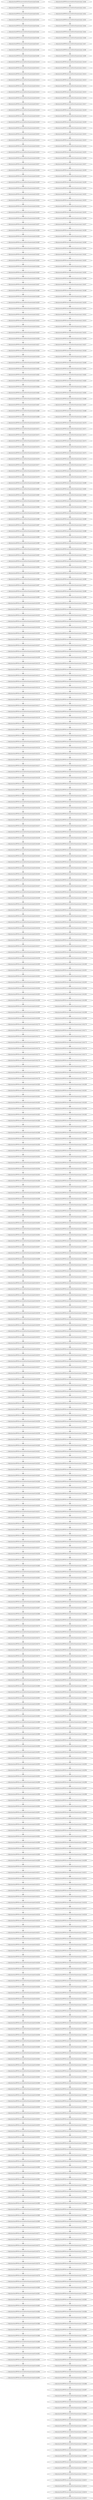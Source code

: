 digraph G {
0[label="../../data/motion/BVH/converted/testQuaternion0.bvh0"];
1[label="../../data/motion/BVH/converted/testQuaternion0.bvh1"];
2[label="../../data/motion/BVH/converted/testQuaternion0.bvh2"];
3[label="../../data/motion/BVH/converted/testQuaternion0.bvh3"];
4[label="../../data/motion/BVH/converted/testQuaternion0.bvh4"];
5[label="../../data/motion/BVH/converted/testQuaternion0.bvh5"];
6[label="../../data/motion/BVH/converted/testQuaternion0.bvh6"];
7[label="../../data/motion/BVH/converted/testQuaternion0.bvh7"];
8[label="../../data/motion/BVH/converted/testQuaternion0.bvh8"];
9[label="../../data/motion/BVH/converted/testQuaternion0.bvh9"];
10[label="../../data/motion/BVH/converted/testQuaternion0.bvh10"];
11[label="../../data/motion/BVH/converted/testQuaternion0.bvh11"];
12[label="../../data/motion/BVH/converted/testQuaternion0.bvh12"];
13[label="../../data/motion/BVH/converted/testQuaternion0.bvh13"];
14[label="../../data/motion/BVH/converted/testQuaternion0.bvh14"];
15[label="../../data/motion/BVH/converted/testQuaternion0.bvh15"];
16[label="../../data/motion/BVH/converted/testQuaternion0.bvh16"];
17[label="../../data/motion/BVH/converted/testQuaternion0.bvh17"];
18[label="../../data/motion/BVH/converted/testQuaternion0.bvh18"];
19[label="../../data/motion/BVH/converted/testQuaternion0.bvh19"];
20[label="../../data/motion/BVH/converted/testQuaternion0.bvh20"];
21[label="../../data/motion/BVH/converted/testQuaternion0.bvh21"];
22[label="../../data/motion/BVH/converted/testQuaternion0.bvh22"];
23[label="../../data/motion/BVH/converted/testQuaternion0.bvh23"];
24[label="../../data/motion/BVH/converted/testQuaternion0.bvh24"];
25[label="../../data/motion/BVH/converted/testQuaternion0.bvh25"];
26[label="../../data/motion/BVH/converted/testQuaternion0.bvh26"];
27[label="../../data/motion/BVH/converted/testQuaternion0.bvh27"];
28[label="../../data/motion/BVH/converted/testQuaternion0.bvh28"];
29[label="../../data/motion/BVH/converted/testQuaternion0.bvh29"];
30[label="../../data/motion/BVH/converted/testQuaternion0.bvh30"];
31[label="../../data/motion/BVH/converted/testQuaternion0.bvh31"];
32[label="../../data/motion/BVH/converted/testQuaternion0.bvh32"];
33[label="../../data/motion/BVH/converted/testQuaternion0.bvh33"];
34[label="../../data/motion/BVH/converted/testQuaternion0.bvh34"];
35[label="../../data/motion/BVH/converted/testQuaternion0.bvh35"];
36[label="../../data/motion/BVH/converted/testQuaternion0.bvh36"];
37[label="../../data/motion/BVH/converted/testQuaternion0.bvh37"];
38[label="../../data/motion/BVH/converted/testQuaternion0.bvh38"];
39[label="../../data/motion/BVH/converted/testQuaternion0.bvh39"];
40[label="../../data/motion/BVH/converted/testQuaternion0.bvh40"];
41[label="../../data/motion/BVH/converted/testQuaternion0.bvh41"];
42[label="../../data/motion/BVH/converted/testQuaternion0.bvh42"];
43[label="../../data/motion/BVH/converted/testQuaternion0.bvh43"];
44[label="../../data/motion/BVH/converted/testQuaternion0.bvh44"];
45[label="../../data/motion/BVH/converted/testQuaternion0.bvh45"];
46[label="../../data/motion/BVH/converted/testQuaternion0.bvh46"];
47[label="../../data/motion/BVH/converted/testQuaternion0.bvh47"];
48[label="../../data/motion/BVH/converted/testQuaternion0.bvh48"];
49[label="../../data/motion/BVH/converted/testQuaternion0.bvh49"];
50[label="../../data/motion/BVH/converted/testQuaternion0.bvh50"];
51[label="../../data/motion/BVH/converted/testQuaternion0.bvh51"];
52[label="../../data/motion/BVH/converted/testQuaternion0.bvh52"];
53[label="../../data/motion/BVH/converted/testQuaternion0.bvh53"];
54[label="../../data/motion/BVH/converted/testQuaternion0.bvh54"];
55[label="../../data/motion/BVH/converted/testQuaternion0.bvh55"];
56[label="../../data/motion/BVH/converted/testQuaternion0.bvh56"];
57[label="../../data/motion/BVH/converted/testQuaternion0.bvh57"];
58[label="../../data/motion/BVH/converted/testQuaternion0.bvh58"];
59[label="../../data/motion/BVH/converted/testQuaternion0.bvh59"];
60[label="../../data/motion/BVH/converted/testQuaternion0.bvh60"];
61[label="../../data/motion/BVH/converted/testQuaternion0.bvh61"];
62[label="../../data/motion/BVH/converted/testQuaternion0.bvh62"];
63[label="../../data/motion/BVH/converted/testQuaternion0.bvh63"];
64[label="../../data/motion/BVH/converted/testQuaternion0.bvh64"];
65[label="../../data/motion/BVH/converted/testQuaternion0.bvh65"];
66[label="../../data/motion/BVH/converted/testQuaternion0.bvh66"];
67[label="../../data/motion/BVH/converted/testQuaternion0.bvh67"];
68[label="../../data/motion/BVH/converted/testQuaternion0.bvh68"];
69[label="../../data/motion/BVH/converted/testQuaternion0.bvh69"];
70[label="../../data/motion/BVH/converted/testQuaternion0.bvh70"];
71[label="../../data/motion/BVH/converted/testQuaternion0.bvh71"];
72[label="../../data/motion/BVH/converted/testQuaternion0.bvh72"];
73[label="../../data/motion/BVH/converted/testQuaternion0.bvh73"];
74[label="../../data/motion/BVH/converted/testQuaternion0.bvh74"];
75[label="../../data/motion/BVH/converted/testQuaternion0.bvh75"];
76[label="../../data/motion/BVH/converted/testQuaternion0.bvh76"];
77[label="../../data/motion/BVH/converted/testQuaternion0.bvh77"];
78[label="../../data/motion/BVH/converted/testQuaternion0.bvh78"];
79[label="../../data/motion/BVH/converted/testQuaternion0.bvh79"];
80[label="../../data/motion/BVH/converted/testQuaternion0.bvh80"];
81[label="../../data/motion/BVH/converted/testQuaternion0.bvh81"];
82[label="../../data/motion/BVH/converted/testQuaternion0.bvh82"];
83[label="../../data/motion/BVH/converted/testQuaternion0.bvh83"];
84[label="../../data/motion/BVH/converted/testQuaternion0.bvh84"];
85[label="../../data/motion/BVH/converted/testQuaternion0.bvh85"];
86[label="../../data/motion/BVH/converted/testQuaternion0.bvh86"];
87[label="../../data/motion/BVH/converted/testQuaternion0.bvh87"];
88[label="../../data/motion/BVH/converted/testQuaternion0.bvh88"];
89[label="../../data/motion/BVH/converted/testQuaternion0.bvh89"];
90[label="../../data/motion/BVH/converted/testQuaternion0.bvh90"];
91[label="../../data/motion/BVH/converted/testQuaternion0.bvh91"];
92[label="../../data/motion/BVH/converted/testQuaternion0.bvh92"];
93[label="../../data/motion/BVH/converted/testQuaternion0.bvh93"];
94[label="../../data/motion/BVH/converted/testQuaternion0.bvh94"];
95[label="../../data/motion/BVH/converted/testQuaternion0.bvh95"];
96[label="../../data/motion/BVH/converted/testQuaternion0.bvh96"];
97[label="../../data/motion/BVH/converted/testQuaternion0.bvh97"];
98[label="../../data/motion/BVH/converted/testQuaternion0.bvh98"];
99[label="../../data/motion/BVH/converted/testQuaternion0.bvh99"];
100[label="../../data/motion/BVH/converted/testQuaternion0.bvh100"];
101[label="../../data/motion/BVH/converted/testQuaternion0.bvh101"];
102[label="../../data/motion/BVH/converted/testQuaternion0.bvh102"];
103[label="../../data/motion/BVH/converted/testQuaternion0.bvh103"];
104[label="../../data/motion/BVH/converted/testQuaternion0.bvh104"];
105[label="../../data/motion/BVH/converted/testQuaternion0.bvh105"];
106[label="../../data/motion/BVH/converted/testQuaternion0.bvh106"];
107[label="../../data/motion/BVH/converted/testQuaternion0.bvh107"];
108[label="../../data/motion/BVH/converted/testQuaternion0.bvh108"];
109[label="../../data/motion/BVH/converted/testQuaternion0.bvh109"];
110[label="../../data/motion/BVH/converted/testQuaternion0.bvh110"];
111[label="../../data/motion/BVH/converted/testQuaternion0.bvh111"];
112[label="../../data/motion/BVH/converted/testQuaternion0.bvh112"];
113[label="../../data/motion/BVH/converted/testQuaternion0.bvh113"];
114[label="../../data/motion/BVH/converted/testQuaternion0.bvh114"];
115[label="../../data/motion/BVH/converted/testQuaternion0.bvh115"];
116[label="../../data/motion/BVH/converted/testQuaternion0.bvh116"];
117[label="../../data/motion/BVH/converted/testQuaternion0.bvh117"];
118[label="../../data/motion/BVH/converted/testQuaternion0.bvh118"];
119[label="../../data/motion/BVH/converted/testQuaternion0.bvh119"];
120[label="../../data/motion/BVH/converted/testQuaternion0.bvh120"];
121[label="../../data/motion/BVH/converted/testQuaternion0.bvh121"];
122[label="../../data/motion/BVH/converted/testQuaternion0.bvh122"];
123[label="../../data/motion/BVH/converted/testQuaternion0.bvh123"];
124[label="../../data/motion/BVH/converted/testQuaternion0.bvh124"];
125[label="../../data/motion/BVH/converted/testQuaternion0.bvh125"];
126[label="../../data/motion/BVH/converted/testQuaternion0.bvh126"];
127[label="../../data/motion/BVH/converted/testQuaternion0.bvh127"];
128[label="../../data/motion/BVH/converted/testQuaternion0.bvh128"];
129[label="../../data/motion/BVH/converted/testQuaternion0.bvh129"];
130[label="../../data/motion/BVH/converted/testQuaternion0.bvh130"];
131[label="../../data/motion/BVH/converted/testQuaternion0.bvh131"];
132[label="../../data/motion/BVH/converted/testQuaternion0.bvh132"];
133[label="../../data/motion/BVH/converted/testQuaternion0.bvh133"];
134[label="../../data/motion/BVH/converted/testQuaternion0.bvh134"];
135[label="../../data/motion/BVH/converted/testQuaternion0.bvh135"];
136[label="../../data/motion/BVH/converted/testQuaternion0.bvh136"];
137[label="../../data/motion/BVH/converted/testQuaternion0.bvh137"];
138[label="../../data/motion/BVH/converted/testQuaternion0.bvh138"];
139[label="../../data/motion/BVH/converted/testQuaternion0.bvh139"];
140[label="../../data/motion/BVH/converted/testQuaternion0.bvh140"];
141[label="../../data/motion/BVH/converted/testQuaternion0.bvh141"];
142[label="../../data/motion/BVH/converted/testQuaternion0.bvh142"];
143[label="../../data/motion/BVH/converted/testQuaternion0.bvh143"];
144[label="../../data/motion/BVH/converted/testQuaternion0.bvh144"];
145[label="../../data/motion/BVH/converted/testQuaternion0.bvh145"];
146[label="../../data/motion/BVH/converted/testQuaternion0.bvh146"];
147[label="../../data/motion/BVH/converted/testQuaternion0.bvh147"];
148[label="../../data/motion/BVH/converted/testQuaternion0.bvh148"];
149[label="../../data/motion/BVH/converted/testQuaternion0.bvh149"];
150[label="../../data/motion/BVH/converted/testQuaternion0.bvh150"];
151[label="../../data/motion/BVH/converted/testQuaternion0.bvh151"];
152[label="../../data/motion/BVH/converted/testQuaternion0.bvh152"];
153[label="../../data/motion/BVH/converted/testQuaternion0.bvh153"];
154[label="../../data/motion/BVH/converted/testQuaternion0.bvh154"];
155[label="../../data/motion/BVH/converted/testQuaternion0.bvh155"];
156[label="../../data/motion/BVH/converted/testQuaternion0.bvh156"];
157[label="../../data/motion/BVH/converted/testQuaternion0.bvh157"];
158[label="../../data/motion/BVH/converted/testQuaternion0.bvh158"];
159[label="../../data/motion/BVH/converted/testQuaternion0.bvh159"];
160[label="../../data/motion/BVH/converted/testQuaternion0.bvh160"];
161[label="../../data/motion/BVH/converted/testQuaternion0.bvh161"];
162[label="../../data/motion/BVH/converted/testQuaternion0.bvh162"];
163[label="../../data/motion/BVH/converted/testQuaternion0.bvh163"];
164[label="../../data/motion/BVH/converted/testQuaternion0.bvh164"];
165[label="../../data/motion/BVH/converted/testQuaternion0.bvh165"];
166[label="../../data/motion/BVH/converted/testQuaternion0.bvh166"];
167[label="../../data/motion/BVH/converted/testQuaternion0.bvh167"];
168[label="../../data/motion/BVH/converted/testQuaternion0.bvh168"];
169[label="../../data/motion/BVH/converted/testQuaternion0.bvh169"];
170[label="../../data/motion/BVH/converted/testQuaternion0.bvh170"];
171[label="../../data/motion/BVH/converted/testQuaternion0.bvh171"];
172[label="../../data/motion/BVH/converted/testQuaternion0.bvh172"];
173[label="../../data/motion/BVH/converted/testQuaternion0.bvh173"];
174[label="../../data/motion/BVH/converted/testQuaternion0.bvh174"];
175[label="../../data/motion/BVH/converted/testQuaternion0.bvh175"];
176[label="../../data/motion/BVH/converted/testQuaternion0.bvh176"];
177[label="../../data/motion/BVH/converted/testQuaternion0.bvh177"];
178[label="../../data/motion/BVH/converted/testQuaternion0.bvh178"];
179[label="../../data/motion/BVH/converted/testQuaternion0.bvh179"];
180[label="../../data/motion/BVH/converted/testQuaternion0.bvh180"];
181[label="../../data/motion/BVH/converted/testQuaternion0.bvh181"];
182[label="../../data/motion/BVH/converted/testQuaternion0.bvh182"];
183[label="../../data/motion/BVH/converted/testQuaternion0.bvh183"];
184[label="../../data/motion/BVH/converted/testQuaternion0.bvh184"];
185[label="../../data/motion/BVH/converted/testQuaternion0.bvh185"];
186[label="../../data/motion/BVH/converted/testQuaternion0.bvh186"];
187[label="../../data/motion/BVH/converted/testQuaternion0.bvh187"];
188[label="../../data/motion/BVH/converted/testQuaternion0.bvh188"];
189[label="../../data/motion/BVH/converted/testQuaternion0.bvh189"];
190[label="../../data/motion/BVH/converted/testQuaternion0.bvh190"];
191[label="../../data/motion/BVH/converted/testQuaternion0.bvh191"];
192[label="../../data/motion/BVH/converted/testQuaternion0.bvh192"];
193[label="../../data/motion/BVH/converted/testQuaternion0.bvh193"];
194[label="../../data/motion/BVH/converted/testQuaternion0.bvh194"];
195[label="../../data/motion/BVH/converted/testQuaternion0.bvh195"];
196[label="../../data/motion/BVH/converted/testQuaternion0.bvh196"];
197[label="../../data/motion/BVH/converted/testQuaternion0.bvh197"];
198[label="../../data/motion/BVH/converted/testQuaternion0.bvh198"];
199[label="../../data/motion/BVH/converted/testQuaternion0.bvh199"];
200[label="../../data/motion/BVH/converted/testQuaternion0.bvh200"];
201[label="../../data/motion/BVH/converted/testQuaternion0.bvh201"];
202[label="../../data/motion/BVH/converted/testQuaternion0.bvh202"];
203[label="../../data/motion/BVH/converted/testQuaternion0.bvh203"];
204[label="../../data/motion/BVH/converted/testQuaternion0.bvh204"];
205[label="../../data/motion/BVH/converted/testQuaternion0.bvh205"];
206[label="../../data/motion/BVH/converted/testQuaternion0.bvh206"];
207[label="../../data/motion/BVH/converted/testQuaternion0.bvh207"];
208[label="../../data/motion/BVH/converted/testQuaternion0.bvh208"];
209[label="../../data/motion/BVH/converted/testQuaternion0.bvh209"];
210[label="../../data/motion/BVH/converted/testQuaternion0.bvh210"];
211[label="../../data/motion/BVH/converted/testQuaternion0.bvh211"];
212[label="../../data/motion/BVH/converted/testQuaternion0.bvh212"];
213[label="../../data/motion/BVH/converted/testQuaternion0.bvh213"];
214[label="../../data/motion/BVH/converted/testQuaternion0.bvh214"];
215[label="../../data/motion/BVH/converted/testQuaternion0.bvh215"];
216[label="../../data/motion/BVH/converted/testQuaternion0.bvh216"];
217[label="../../data/motion/BVH/converted/testQuaternion0.bvh217"];
218[label="../../data/motion/BVH/converted/testQuaternion0.bvh218"];
219[label="../../data/motion/BVH/converted/testQuaternion0.bvh219"];
220[label="../../data/motion/BVH/converted/testQuaternion0.bvh220"];
221[label="../../data/motion/BVH/converted/testQuaternion0.bvh221"];
222[label="../../data/motion/BVH/converted/testQuaternion0.bvh222"];
223[label="../../data/motion/BVH/converted/testQuaternion0.bvh223"];
224[label="../../data/motion/BVH/converted/testQuaternion0.bvh224"];
225[label="../../data/motion/BVH/converted/testQuaternion0.bvh225"];
226[label="../../data/motion/BVH/converted/testQuaternion0.bvh226"];
227[label="../../data/motion/BVH/converted/testQuaternion0.bvh227"];
228[label="../../data/motion/BVH/converted/testQuaternion0.bvh228"];
229[label="../../data/motion/BVH/converted/testQuaternion0.bvh229"];
230[label="../../data/motion/BVH/converted/testQuaternion0.bvh230"];
231[label="../../data/motion/BVH/converted/testQuaternion0.bvh231"];
232[label="../../data/motion/BVH/converted/testQuaternion0.bvh232"];
233[label="../../data/motion/BVH/converted/testQuaternion0.bvh233"];
234[label="../../data/motion/BVH/converted/testQuaternion0.bvh234"];
235[label="../../data/motion/BVH/converted/testQuaternion0.bvh235"];
236[label="../../data/motion/BVH/converted/testQuaternion0.bvh236"];
237[label="../../data/motion/BVH/converted/testQuaternion0.bvh237"];
238[label="../../data/motion/BVH/converted/testQuaternion0.bvh238"];
239[label="../../data/motion/BVH/converted/testQuaternion0.bvh239"];
240[label="../../data/motion/BVH/converted/testQuaternion0.bvh240"];
241[label="../../data/motion/BVH/converted/testQuaternion0.bvh241"];
242[label="../../data/motion/BVH/converted/testQuaternion0.bvh242"];
243[label="../../data/motion/BVH/converted/testQuaternion0.bvh243"];
244[label="../../data/motion/BVH/converted/testQuaternion0.bvh244"];
245[label="../../data/motion/BVH/converted/testQuaternion0.bvh245"];
246[label="../../data/motion/BVH/converted/testQuaternion0.bvh246"];
247[label="../../data/motion/BVH/converted/testQuaternion0.bvh247"];
248[label="../../data/motion/BVH/converted/testQuaternion0.bvh248"];
249[label="../../data/motion/BVH/converted/testQuaternion0.bvh249"];
250[label="../../data/motion/BVH/converted/testQuaternion0.bvh250"];
251[label="../../data/motion/BVH/converted/testQuaternion0.bvh251"];
252[label="../../data/motion/BVH/converted/testQuaternion0.bvh252"];
253[label="../../data/motion/BVH/converted/testQuaternion0.bvh253"];
254[label="../../data/motion/BVH/converted/testQuaternion0.bvh254"];
255[label="../../data/motion/BVH/converted/testQuaternion0.bvh255"];
256[label="../../data/motion/BVH/converted/testQuaternion0.bvh256"];
257[label="../../data/motion/BVH/converted/testQuaternion0.bvh257"];
258[label="../../data/motion/BVH/converted/testQuaternion0.bvh258"];
259[label="../../data/motion/BVH/converted/testQuaternion0.bvh259"];
260[label="../../data/motion/BVH/converted/testQuaternion0.bvh260"];
261[label="../../data/motion/BVH/converted/testQuaternion0.bvh261"];
262[label="../../data/motion/BVH/converted/testQuaternion0.bvh262"];
263[label="../../data/motion/BVH/converted/testQuaternion0.bvh263"];
264[label="../../data/motion/BVH/converted/testQuaternion0.bvh264"];
265[label="../../data/motion/BVH/converted/testQuaternion0.bvh265"];
266[label="../../data/motion/BVH/converted/testQuaternion0.bvh266"];
267[label="../../data/motion/BVH/converted/testQuaternion0.bvh267"];
268[label="../../data/motion/BVH/converted/testQuaternion0.bvh268"];
269[label="../../data/motion/BVH/converted/testQuaternion0.bvh269"];
270[label="../../data/motion/BVH/converted/testQuaternion0.bvh270"];
271[label="../../data/motion/BVH/converted/testQuaternion0.bvh271"];
272[label="../../data/motion/BVH/converted/testQuaternion0.bvh272"];
273[label="../../data/motion/BVH/converted/testQuaternion0.bvh273"];
274[label="../../data/motion/BVH/converted/testQuaternion0.bvh274"];
275[label="../../data/motion/BVH/converted/testQuaternion0.bvh275"];
276[label="../../data/motion/BVH/converted/testQuaternion0.bvh276"];
277[label="../../data/motion/BVH/converted/testQuaternion0.bvh277"];
278[label="../../data/motion/BVH/converted/testQuaternion0.bvh278"];
279[label="../../data/motion/BVH/converted/testQuaternion0.bvh279"];
280[label="../../data/motion/BVH/converted/testQuaternion0.bvh280"];
281[label="../../data/motion/BVH/converted/testQuaternion0.bvh281"];
282[label="../../data/motion/BVH/converted/testQuaternion0.bvh282"];
283[label="../../data/motion/BVH/converted/testQuaternion0.bvh283"];
284[label="../../data/motion/BVH/converted/testQuaternion0.bvh284"];
285[label="../../data/motion/BVH/converted/testQuaternion0.bvh285"];
286[label="../../data/motion/BVH/converted/testQuaternion0.bvh286"];
287[label="../../data/motion/BVH/converted/testQuaternion0.bvh287"];
288[label="../../data/motion/BVH/converted/testQuaternion0.bvh288"];
289[label="../../data/motion/BVH/converted/testQuaternion0.bvh289"];
290[label="../../data/motion/BVH/converted/testQuaternion0.bvh290"];
291[label="../../data/motion/BVH/converted/testQuaternion0.bvh291"];
292[label="../../data/motion/BVH/converted/testQuaternion0.bvh292"];
293[label="../../data/motion/BVH/converted/testQuaternion0.bvh293"];
294[label="../../data/motion/BVH/converted/testQuaternion0.bvh294"];
295[label="../../data/motion/BVH/converted/testQuaternion0.bvh295"];
296[label="../../data/motion/BVH/converted/testQuaternion0.bvh296"];
297[label="../../data/motion/BVH/converted/testQuaternion0.bvh297"];
298[label="../../data/motion/BVH/converted/testQuaternion0.bvh298"];
299[label="../../data/motion/BVH/converted/testQuaternion0.bvh299"];
300[label="../../data/motion/BVH/converted/testQuaternion0.bvh300"];
301[label="../../data/motion/BVH/converted/testQuaternion0.bvh301"];
302[label="../../data/motion/BVH/converted/testQuaternion0.bvh302"];
303[label="../../data/motion/BVH/converted/testQuaternion0.bvh303"];
304[label="../../data/motion/BVH/converted/testQuaternion0.bvh304"];
305[label="../../data/motion/BVH/converted/testQuaternion0.bvh305"];
306[label="../../data/motion/BVH/converted/testQuaternion0.bvh306"];
307[label="../../data/motion/BVH/converted/testQuaternion0.bvh307"];
308[label="../../data/motion/BVH/converted/testQuaternion0.bvh308"];
309[label="../../data/motion/BVH/converted/testQuaternion0.bvh309"];
310[label="../../data/motion/BVH/converted/testQuaternion0.bvh310"];
311[label="../../data/motion/BVH/converted/testQuaternion0.bvh311"];
312[label="../../data/motion/BVH/converted/testQuaternion0.bvh312"];
313[label="../../data/motion/BVH/converted/testQuaternion0.bvh313"];
314[label="../../data/motion/BVH/converted/testQuaternion0.bvh314"];
315[label="../../data/motion/BVH/converted/testQuaternion0.bvh315"];
316[label="../../data/motion/BVH/converted/testQuaternion0.bvh316"];
317[label="../../data/motion/BVH/converted/testQuaternion0.bvh317"];
318[label="../../data/motion/BVH/converted/testQuaternion0.bvh318"];
319[label="../../data/motion/BVH/converted/testQuaternion0.bvh319"];
320[label="../../data/motion/BVH/converted/testQuaternion0.bvh320"];
321[label="../../data/motion/BVH/converted/testQuaternion0.bvh321"];
322[label="../../data/motion/BVH/converted/testQuaternion0.bvh322"];
323[label="../../data/motion/BVH/converted/testQuaternion0.bvh323"];
324[label="../../data/motion/BVH/converted/testQuaternion0.bvh324"];
325[label="../../data/motion/BVH/converted/testQuaternion0.bvh325"];
326[label="../../data/motion/BVH/converted/testQuaternion0.bvh326"];
327[label="../../data/motion/BVH/converted/testQuaternion0.bvh327"];
328[label="../../data/motion/BVH/converted/testQuaternion0.bvh328"];
329[label="../../data/motion/BVH/converted/testQuaternion0.bvh329"];
330[label="../../data/motion/BVH/converted/testQuaternion0.bvh330"];
331[label="../../data/motion/BVH/converted/testQuaternion0.bvh331"];
332[label="../../data/motion/BVH/converted/testQuaternion0.bvh332"];
333[label="../../data/motion/BVH/converted/testQuaternion0.bvh333"];
334[label="../../data/motion/BVH/converted/testQuaternion0.bvh334"];
335[label="../../data/motion/BVH/converted/testQuaternion0.bvh335"];
336[label="../../data/motion/BVH/converted/testQuaternion0.bvh336"];
337[label="../../data/motion/BVH/converted/testQuaternion0.bvh337"];
338[label="../../data/motion/BVH/converted/testQuaternion0.bvh338"];
339[label="../../data/motion/BVH/converted/testQuaternion0.bvh339"];
340[label="../../data/motion/BVH/converted/testQuaternion0.bvh340"];
341[label="../../data/motion/BVH/converted/testQuaternion0.bvh341"];
342[label="../../data/motion/BVH/converted/testQuaternion0.bvh342"];
343[label="../../data/motion/BVH/converted/testQuaternion0.bvh343"];
344[label="../../data/motion/BVH/converted/testQuaternion0.bvh344"];
345[label="../../data/motion/BVH/converted/testQuaternion0.bvh345"];
346[label="../../data/motion/BVH/converted/testQuaternion0.bvh346"];
347[label="../../data/motion/BVH/converted/testQuaternion0.bvh347"];
348[label="../../data/motion/BVH/converted/testQuaternion0.bvh348"];
349[label="../../data/motion/BVH/converted/testQuaternion0.bvh349"];
350[label="../../data/motion/BVH/converted/testQuaternion0.bvh350"];
351[label="../../data/motion/BVH/converted/testQuaternion0.bvh351"];
352[label="../../data/motion/BVH/converted/testQuaternion0.bvh352"];
353[label="../../data/motion/BVH/converted/testQuaternion0.bvh353"];
354[label="../../data/motion/BVH/converted/testQuaternion0.bvh354"];
355[label="../../data/motion/BVH/converted/testQuaternion0.bvh355"];
356[label="../../data/motion/BVH/converted/testQuaternion0.bvh356"];
357[label="../../data/motion/BVH/converted/testQuaternion0.bvh357"];
358[label="../../data/motion/BVH/converted/testQuaternion0.bvh358"];
359[label="../../data/motion/BVH/converted/testQuaternion0.bvh359"];
360[label="../../data/motion/BVH/converted/testQuaternion0.bvh360"];
361[label="../../data/motion/BVH/converted/testQuaternion0.bvh361"];
362[label="../../data/motion/BVH/converted/testQuaternion0.bvh362"];
363[label="../../data/motion/BVH/converted/testQuaternion0.bvh363"];
364[label="../../data/motion/BVH/converted/testQuaternion0.bvh364"];
365[label="../../data/motion/BVH/converted/testQuaternion0.bvh365"];
366[label="../../data/motion/BVH/converted/testQuaternion0.bvh366"];
367[label="../../data/motion/BVH/converted/testQuaternion0.bvh367"];
368[label="../../data/motion/BVH/converted/testQuaternion0.bvh368"];
369[label="../../data/motion/BVH/converted/testQuaternion0.bvh369"];
370[label="../../data/motion/BVH/converted/testQuaternion0.bvh370"];
371[label="../../data/motion/BVH/converted/testQuaternion0.bvh371"];
372[label="../../data/motion/BVH/converted/testQuaternion0.bvh372"];
373[label="../../data/motion/BVH/converted/testQuaternion0.bvh373"];
374[label="../../data/motion/BVH/converted/testQuaternion0.bvh374"];
375[label="../../data/motion/BVH/converted/testQuaternion0.bvh375"];
376[label="../../data/motion/BVH/converted/testQuaternion0.bvh376"];
377[label="../../data/motion/BVH/converted/testQuaternion0.bvh377"];
378[label="../../data/motion/BVH/converted/testQuaternion0.bvh378"];
379[label="../../data/motion/BVH/converted/testQuaternion0.bvh379"];
380[label="../../data/motion/BVH/converted/testQuaternion0.bvh380"];
381[label="../../data/motion/BVH/converted/testQuaternion0.bvh381"];
382[label="../../data/motion/BVH/converted/testQuaternion0.bvh382"];
383[label="../../data/motion/BVH/converted/testQuaternion0.bvh383"];
384[label="../../data/motion/BVH/converted/testQuaternion0.bvh384"];
385[label="../../data/motion/BVH/converted/testQuaternion0.bvh385"];
386[label="../../data/motion/BVH/converted/testQuaternion0.bvh386"];
387[label="../../data/motion/BVH/converted/testQuaternion0.bvh387"];
388[label="../../data/motion/BVH/converted/testQuaternion0.bvh388"];
389[label="../../data/motion/BVH/converted/testQuaternion0.bvh389"];
390[label="../../data/motion/BVH/converted/testQuaternion0.bvh390"];
391[label="../../data/motion/BVH/converted/testQuaternion0.bvh391"];
392[label="../../data/motion/BVH/converted/testQuaternion0.bvh392"];
393[label="../../data/motion/BVH/converted/testQuaternion0.bvh393"];
394[label="../../data/motion/BVH/converted/testQuaternion0.bvh394"];
395[label="../../data/motion/BVH/converted/testQuaternion0.bvh395"];
396[label="../../data/motion/BVH/converted/testQuaternion1.bvh0"];
397[label="../../data/motion/BVH/converted/testQuaternion1.bvh1"];
398[label="../../data/motion/BVH/converted/testQuaternion1.bvh2"];
399[label="../../data/motion/BVH/converted/testQuaternion1.bvh3"];
400[label="../../data/motion/BVH/converted/testQuaternion1.bvh4"];
401[label="../../data/motion/BVH/converted/testQuaternion1.bvh5"];
402[label="../../data/motion/BVH/converted/testQuaternion1.bvh6"];
403[label="../../data/motion/BVH/converted/testQuaternion1.bvh7"];
404[label="../../data/motion/BVH/converted/testQuaternion1.bvh8"];
405[label="../../data/motion/BVH/converted/testQuaternion1.bvh9"];
406[label="../../data/motion/BVH/converted/testQuaternion1.bvh10"];
407[label="../../data/motion/BVH/converted/testQuaternion1.bvh11"];
408[label="../../data/motion/BVH/converted/testQuaternion1.bvh12"];
409[label="../../data/motion/BVH/converted/testQuaternion1.bvh13"];
410[label="../../data/motion/BVH/converted/testQuaternion1.bvh14"];
411[label="../../data/motion/BVH/converted/testQuaternion1.bvh15"];
412[label="../../data/motion/BVH/converted/testQuaternion1.bvh16"];
413[label="../../data/motion/BVH/converted/testQuaternion1.bvh17"];
414[label="../../data/motion/BVH/converted/testQuaternion1.bvh18"];
415[label="../../data/motion/BVH/converted/testQuaternion1.bvh19"];
416[label="../../data/motion/BVH/converted/testQuaternion1.bvh20"];
417[label="../../data/motion/BVH/converted/testQuaternion1.bvh21"];
418[label="../../data/motion/BVH/converted/testQuaternion1.bvh22"];
419[label="../../data/motion/BVH/converted/testQuaternion1.bvh23"];
420[label="../../data/motion/BVH/converted/testQuaternion1.bvh24"];
421[label="../../data/motion/BVH/converted/testQuaternion1.bvh25"];
422[label="../../data/motion/BVH/converted/testQuaternion1.bvh26"];
423[label="../../data/motion/BVH/converted/testQuaternion1.bvh27"];
424[label="../../data/motion/BVH/converted/testQuaternion1.bvh28"];
425[label="../../data/motion/BVH/converted/testQuaternion1.bvh29"];
426[label="../../data/motion/BVH/converted/testQuaternion1.bvh30"];
427[label="../../data/motion/BVH/converted/testQuaternion1.bvh31"];
428[label="../../data/motion/BVH/converted/testQuaternion1.bvh32"];
429[label="../../data/motion/BVH/converted/testQuaternion1.bvh33"];
430[label="../../data/motion/BVH/converted/testQuaternion1.bvh34"];
431[label="../../data/motion/BVH/converted/testQuaternion1.bvh35"];
432[label="../../data/motion/BVH/converted/testQuaternion1.bvh36"];
433[label="../../data/motion/BVH/converted/testQuaternion1.bvh37"];
434[label="../../data/motion/BVH/converted/testQuaternion1.bvh38"];
435[label="../../data/motion/BVH/converted/testQuaternion1.bvh39"];
436[label="../../data/motion/BVH/converted/testQuaternion1.bvh40"];
437[label="../../data/motion/BVH/converted/testQuaternion1.bvh41"];
438[label="../../data/motion/BVH/converted/testQuaternion1.bvh42"];
439[label="../../data/motion/BVH/converted/testQuaternion1.bvh43"];
440[label="../../data/motion/BVH/converted/testQuaternion1.bvh44"];
441[label="../../data/motion/BVH/converted/testQuaternion1.bvh45"];
442[label="../../data/motion/BVH/converted/testQuaternion1.bvh46"];
443[label="../../data/motion/BVH/converted/testQuaternion1.bvh47"];
444[label="../../data/motion/BVH/converted/testQuaternion1.bvh48"];
445[label="../../data/motion/BVH/converted/testQuaternion1.bvh49"];
446[label="../../data/motion/BVH/converted/testQuaternion1.bvh50"];
447[label="../../data/motion/BVH/converted/testQuaternion1.bvh51"];
448[label="../../data/motion/BVH/converted/testQuaternion1.bvh52"];
449[label="../../data/motion/BVH/converted/testQuaternion1.bvh53"];
450[label="../../data/motion/BVH/converted/testQuaternion1.bvh54"];
451[label="../../data/motion/BVH/converted/testQuaternion1.bvh55"];
452[label="../../data/motion/BVH/converted/testQuaternion1.bvh56"];
453[label="../../data/motion/BVH/converted/testQuaternion1.bvh57"];
454[label="../../data/motion/BVH/converted/testQuaternion1.bvh58"];
455[label="../../data/motion/BVH/converted/testQuaternion1.bvh59"];
456[label="../../data/motion/BVH/converted/testQuaternion1.bvh60"];
457[label="../../data/motion/BVH/converted/testQuaternion1.bvh61"];
458[label="../../data/motion/BVH/converted/testQuaternion1.bvh62"];
459[label="../../data/motion/BVH/converted/testQuaternion1.bvh63"];
460[label="../../data/motion/BVH/converted/testQuaternion1.bvh64"];
461[label="../../data/motion/BVH/converted/testQuaternion1.bvh65"];
462[label="../../data/motion/BVH/converted/testQuaternion1.bvh66"];
463[label="../../data/motion/BVH/converted/testQuaternion1.bvh67"];
464[label="../../data/motion/BVH/converted/testQuaternion1.bvh68"];
465[label="../../data/motion/BVH/converted/testQuaternion1.bvh69"];
466[label="../../data/motion/BVH/converted/testQuaternion1.bvh70"];
467[label="../../data/motion/BVH/converted/testQuaternion1.bvh71"];
468[label="../../data/motion/BVH/converted/testQuaternion1.bvh72"];
469[label="../../data/motion/BVH/converted/testQuaternion1.bvh73"];
470[label="../../data/motion/BVH/converted/testQuaternion1.bvh74"];
471[label="../../data/motion/BVH/converted/testQuaternion1.bvh75"];
472[label="../../data/motion/BVH/converted/testQuaternion1.bvh76"];
473[label="../../data/motion/BVH/converted/testQuaternion1.bvh77"];
474[label="../../data/motion/BVH/converted/testQuaternion1.bvh78"];
475[label="../../data/motion/BVH/converted/testQuaternion1.bvh79"];
476[label="../../data/motion/BVH/converted/testQuaternion1.bvh80"];
477[label="../../data/motion/BVH/converted/testQuaternion1.bvh81"];
478[label="../../data/motion/BVH/converted/testQuaternion1.bvh82"];
479[label="../../data/motion/BVH/converted/testQuaternion1.bvh83"];
480[label="../../data/motion/BVH/converted/testQuaternion1.bvh84"];
481[label="../../data/motion/BVH/converted/testQuaternion1.bvh85"];
482[label="../../data/motion/BVH/converted/testQuaternion1.bvh86"];
483[label="../../data/motion/BVH/converted/testQuaternion1.bvh87"];
484[label="../../data/motion/BVH/converted/testQuaternion1.bvh88"];
485[label="../../data/motion/BVH/converted/testQuaternion1.bvh89"];
486[label="../../data/motion/BVH/converted/testQuaternion1.bvh90"];
487[label="../../data/motion/BVH/converted/testQuaternion1.bvh91"];
488[label="../../data/motion/BVH/converted/testQuaternion1.bvh92"];
489[label="../../data/motion/BVH/converted/testQuaternion1.bvh93"];
490[label="../../data/motion/BVH/converted/testQuaternion1.bvh94"];
491[label="../../data/motion/BVH/converted/testQuaternion1.bvh95"];
492[label="../../data/motion/BVH/converted/testQuaternion1.bvh96"];
493[label="../../data/motion/BVH/converted/testQuaternion1.bvh97"];
494[label="../../data/motion/BVH/converted/testQuaternion1.bvh98"];
495[label="../../data/motion/BVH/converted/testQuaternion1.bvh99"];
496[label="../../data/motion/BVH/converted/testQuaternion1.bvh100"];
497[label="../../data/motion/BVH/converted/testQuaternion1.bvh101"];
498[label="../../data/motion/BVH/converted/testQuaternion1.bvh102"];
499[label="../../data/motion/BVH/converted/testQuaternion1.bvh103"];
500[label="../../data/motion/BVH/converted/testQuaternion1.bvh104"];
501[label="../../data/motion/BVH/converted/testQuaternion1.bvh105"];
502[label="../../data/motion/BVH/converted/testQuaternion1.bvh106"];
503[label="../../data/motion/BVH/converted/testQuaternion1.bvh107"];
504[label="../../data/motion/BVH/converted/testQuaternion1.bvh108"];
505[label="../../data/motion/BVH/converted/testQuaternion1.bvh109"];
506[label="../../data/motion/BVH/converted/testQuaternion1.bvh110"];
507[label="../../data/motion/BVH/converted/testQuaternion1.bvh111"];
508[label="../../data/motion/BVH/converted/testQuaternion1.bvh112"];
509[label="../../data/motion/BVH/converted/testQuaternion1.bvh113"];
510[label="../../data/motion/BVH/converted/testQuaternion1.bvh114"];
511[label="../../data/motion/BVH/converted/testQuaternion1.bvh115"];
512[label="../../data/motion/BVH/converted/testQuaternion1.bvh116"];
513[label="../../data/motion/BVH/converted/testQuaternion1.bvh117"];
514[label="../../data/motion/BVH/converted/testQuaternion1.bvh118"];
515[label="../../data/motion/BVH/converted/testQuaternion1.bvh119"];
516[label="../../data/motion/BVH/converted/testQuaternion1.bvh120"];
517[label="../../data/motion/BVH/converted/testQuaternion1.bvh121"];
518[label="../../data/motion/BVH/converted/testQuaternion1.bvh122"];
519[label="../../data/motion/BVH/converted/testQuaternion1.bvh123"];
520[label="../../data/motion/BVH/converted/testQuaternion1.bvh124"];
521[label="../../data/motion/BVH/converted/testQuaternion1.bvh125"];
522[label="../../data/motion/BVH/converted/testQuaternion1.bvh126"];
523[label="../../data/motion/BVH/converted/testQuaternion1.bvh127"];
524[label="../../data/motion/BVH/converted/testQuaternion1.bvh128"];
525[label="../../data/motion/BVH/converted/testQuaternion1.bvh129"];
526[label="../../data/motion/BVH/converted/testQuaternion1.bvh130"];
527[label="../../data/motion/BVH/converted/testQuaternion1.bvh131"];
528[label="../../data/motion/BVH/converted/testQuaternion1.bvh132"];
529[label="../../data/motion/BVH/converted/testQuaternion1.bvh133"];
530[label="../../data/motion/BVH/converted/testQuaternion1.bvh134"];
531[label="../../data/motion/BVH/converted/testQuaternion1.bvh135"];
532[label="../../data/motion/BVH/converted/testQuaternion1.bvh136"];
533[label="../../data/motion/BVH/converted/testQuaternion1.bvh137"];
534[label="../../data/motion/BVH/converted/testQuaternion1.bvh138"];
535[label="../../data/motion/BVH/converted/testQuaternion1.bvh139"];
536[label="../../data/motion/BVH/converted/testQuaternion1.bvh140"];
537[label="../../data/motion/BVH/converted/testQuaternion1.bvh141"];
538[label="../../data/motion/BVH/converted/testQuaternion1.bvh142"];
539[label="../../data/motion/BVH/converted/testQuaternion1.bvh143"];
540[label="../../data/motion/BVH/converted/testQuaternion1.bvh144"];
541[label="../../data/motion/BVH/converted/testQuaternion1.bvh145"];
542[label="../../data/motion/BVH/converted/testQuaternion1.bvh146"];
543[label="../../data/motion/BVH/converted/testQuaternion1.bvh147"];
544[label="../../data/motion/BVH/converted/testQuaternion1.bvh148"];
545[label="../../data/motion/BVH/converted/testQuaternion1.bvh149"];
546[label="../../data/motion/BVH/converted/testQuaternion1.bvh150"];
547[label="../../data/motion/BVH/converted/testQuaternion1.bvh151"];
548[label="../../data/motion/BVH/converted/testQuaternion1.bvh152"];
549[label="../../data/motion/BVH/converted/testQuaternion1.bvh153"];
550[label="../../data/motion/BVH/converted/testQuaternion1.bvh154"];
551[label="../../data/motion/BVH/converted/testQuaternion1.bvh155"];
552[label="../../data/motion/BVH/converted/testQuaternion1.bvh156"];
553[label="../../data/motion/BVH/converted/testQuaternion1.bvh157"];
554[label="../../data/motion/BVH/converted/testQuaternion1.bvh158"];
555[label="../../data/motion/BVH/converted/testQuaternion1.bvh159"];
556[label="../../data/motion/BVH/converted/testQuaternion1.bvh160"];
557[label="../../data/motion/BVH/converted/testQuaternion1.bvh161"];
558[label="../../data/motion/BVH/converted/testQuaternion1.bvh162"];
559[label="../../data/motion/BVH/converted/testQuaternion1.bvh163"];
560[label="../../data/motion/BVH/converted/testQuaternion1.bvh164"];
561[label="../../data/motion/BVH/converted/testQuaternion1.bvh165"];
562[label="../../data/motion/BVH/converted/testQuaternion1.bvh166"];
563[label="../../data/motion/BVH/converted/testQuaternion1.bvh167"];
564[label="../../data/motion/BVH/converted/testQuaternion1.bvh168"];
565[label="../../data/motion/BVH/converted/testQuaternion1.bvh169"];
566[label="../../data/motion/BVH/converted/testQuaternion1.bvh170"];
567[label="../../data/motion/BVH/converted/testQuaternion1.bvh171"];
568[label="../../data/motion/BVH/converted/testQuaternion1.bvh172"];
569[label="../../data/motion/BVH/converted/testQuaternion1.bvh173"];
570[label="../../data/motion/BVH/converted/testQuaternion1.bvh174"];
571[label="../../data/motion/BVH/converted/testQuaternion1.bvh175"];
572[label="../../data/motion/BVH/converted/testQuaternion1.bvh176"];
573[label="../../data/motion/BVH/converted/testQuaternion1.bvh177"];
574[label="../../data/motion/BVH/converted/testQuaternion1.bvh178"];
575[label="../../data/motion/BVH/converted/testQuaternion1.bvh179"];
576[label="../../data/motion/BVH/converted/testQuaternion1.bvh180"];
577[label="../../data/motion/BVH/converted/testQuaternion1.bvh181"];
578[label="../../data/motion/BVH/converted/testQuaternion1.bvh182"];
579[label="../../data/motion/BVH/converted/testQuaternion1.bvh183"];
580[label="../../data/motion/BVH/converted/testQuaternion1.bvh184"];
581[label="../../data/motion/BVH/converted/testQuaternion1.bvh185"];
582[label="../../data/motion/BVH/converted/testQuaternion1.bvh186"];
583[label="../../data/motion/BVH/converted/testQuaternion1.bvh187"];
584[label="../../data/motion/BVH/converted/testQuaternion1.bvh188"];
585[label="../../data/motion/BVH/converted/testQuaternion1.bvh189"];
586[label="../../data/motion/BVH/converted/testQuaternion1.bvh190"];
587[label="../../data/motion/BVH/converted/testQuaternion1.bvh191"];
588[label="../../data/motion/BVH/converted/testQuaternion1.bvh192"];
589[label="../../data/motion/BVH/converted/testQuaternion1.bvh193"];
590[label="../../data/motion/BVH/converted/testQuaternion1.bvh194"];
591[label="../../data/motion/BVH/converted/testQuaternion1.bvh195"];
592[label="../../data/motion/BVH/converted/testQuaternion1.bvh196"];
593[label="../../data/motion/BVH/converted/testQuaternion1.bvh197"];
594[label="../../data/motion/BVH/converted/testQuaternion1.bvh198"];
595[label="../../data/motion/BVH/converted/testQuaternion1.bvh199"];
596[label="../../data/motion/BVH/converted/testQuaternion1.bvh200"];
597[label="../../data/motion/BVH/converted/testQuaternion1.bvh201"];
598[label="../../data/motion/BVH/converted/testQuaternion1.bvh202"];
599[label="../../data/motion/BVH/converted/testQuaternion1.bvh203"];
600[label="../../data/motion/BVH/converted/testQuaternion1.bvh204"];
601[label="../../data/motion/BVH/converted/testQuaternion1.bvh205"];
602[label="../../data/motion/BVH/converted/testQuaternion1.bvh206"];
603[label="../../data/motion/BVH/converted/testQuaternion1.bvh207"];
604[label="../../data/motion/BVH/converted/testQuaternion1.bvh208"];
605[label="../../data/motion/BVH/converted/testQuaternion1.bvh209"];
606[label="../../data/motion/BVH/converted/testQuaternion1.bvh210"];
607[label="../../data/motion/BVH/converted/testQuaternion1.bvh211"];
608[label="../../data/motion/BVH/converted/testQuaternion1.bvh212"];
609[label="../../data/motion/BVH/converted/testQuaternion1.bvh213"];
610[label="../../data/motion/BVH/converted/testQuaternion1.bvh214"];
611[label="../../data/motion/BVH/converted/testQuaternion1.bvh215"];
612[label="../../data/motion/BVH/converted/testQuaternion1.bvh216"];
613[label="../../data/motion/BVH/converted/testQuaternion1.bvh217"];
614[label="../../data/motion/BVH/converted/testQuaternion1.bvh218"];
615[label="../../data/motion/BVH/converted/testQuaternion1.bvh219"];
616[label="../../data/motion/BVH/converted/testQuaternion1.bvh220"];
617[label="../../data/motion/BVH/converted/testQuaternion1.bvh221"];
618[label="../../data/motion/BVH/converted/testQuaternion1.bvh222"];
619[label="../../data/motion/BVH/converted/testQuaternion1.bvh223"];
620[label="../../data/motion/BVH/converted/testQuaternion1.bvh224"];
621[label="../../data/motion/BVH/converted/testQuaternion1.bvh225"];
622[label="../../data/motion/BVH/converted/testQuaternion1.bvh226"];
623[label="../../data/motion/BVH/converted/testQuaternion1.bvh227"];
624[label="../../data/motion/BVH/converted/testQuaternion1.bvh228"];
625[label="../../data/motion/BVH/converted/testQuaternion1.bvh229"];
626[label="../../data/motion/BVH/converted/testQuaternion1.bvh230"];
627[label="../../data/motion/BVH/converted/testQuaternion1.bvh231"];
628[label="../../data/motion/BVH/converted/testQuaternion1.bvh232"];
629[label="../../data/motion/BVH/converted/testQuaternion1.bvh233"];
630[label="../../data/motion/BVH/converted/testQuaternion1.bvh234"];
631[label="../../data/motion/BVH/converted/testQuaternion1.bvh235"];
632[label="../../data/motion/BVH/converted/testQuaternion1.bvh236"];
633[label="../../data/motion/BVH/converted/testQuaternion1.bvh237"];
634[label="../../data/motion/BVH/converted/testQuaternion1.bvh238"];
635[label="../../data/motion/BVH/converted/testQuaternion1.bvh239"];
636[label="../../data/motion/BVH/converted/testQuaternion1.bvh240"];
637[label="../../data/motion/BVH/converted/testQuaternion1.bvh241"];
638[label="../../data/motion/BVH/converted/testQuaternion1.bvh242"];
639[label="../../data/motion/BVH/converted/testQuaternion1.bvh243"];
640[label="../../data/motion/BVH/converted/testQuaternion1.bvh244"];
641[label="../../data/motion/BVH/converted/testQuaternion1.bvh245"];
642[label="../../data/motion/BVH/converted/testQuaternion1.bvh246"];
643[label="../../data/motion/BVH/converted/testQuaternion1.bvh247"];
644[label="../../data/motion/BVH/converted/testQuaternion1.bvh248"];
645[label="../../data/motion/BVH/converted/testQuaternion1.bvh249"];
646[label="../../data/motion/BVH/converted/testQuaternion1.bvh250"];
647[label="../../data/motion/BVH/converted/testQuaternion1.bvh251"];
648[label="../../data/motion/BVH/converted/testQuaternion1.bvh252"];
649[label="../../data/motion/BVH/converted/testQuaternion1.bvh253"];
650[label="../../data/motion/BVH/converted/testQuaternion1.bvh254"];
651[label="../../data/motion/BVH/converted/testQuaternion1.bvh255"];
652[label="../../data/motion/BVH/converted/testQuaternion1.bvh256"];
653[label="../../data/motion/BVH/converted/testQuaternion1.bvh257"];
654[label="../../data/motion/BVH/converted/testQuaternion1.bvh258"];
655[label="../../data/motion/BVH/converted/testQuaternion1.bvh259"];
656[label="../../data/motion/BVH/converted/testQuaternion1.bvh260"];
657[label="../../data/motion/BVH/converted/testQuaternion1.bvh261"];
658[label="../../data/motion/BVH/converted/testQuaternion1.bvh262"];
659[label="../../data/motion/BVH/converted/testQuaternion1.bvh263"];
660[label="../../data/motion/BVH/converted/testQuaternion1.bvh264"];
661[label="../../data/motion/BVH/converted/testQuaternion1.bvh265"];
662[label="../../data/motion/BVH/converted/testQuaternion1.bvh266"];
663[label="../../data/motion/BVH/converted/testQuaternion1.bvh267"];
664[label="../../data/motion/BVH/converted/testQuaternion1.bvh268"];
665[label="../../data/motion/BVH/converted/testQuaternion1.bvh269"];
666[label="../../data/motion/BVH/converted/testQuaternion1.bvh270"];
667[label="../../data/motion/BVH/converted/testQuaternion1.bvh271"];
668[label="../../data/motion/BVH/converted/testQuaternion1.bvh272"];
669[label="../../data/motion/BVH/converted/testQuaternion1.bvh273"];
670[label="../../data/motion/BVH/converted/testQuaternion1.bvh274"];
671[label="../../data/motion/BVH/converted/testQuaternion1.bvh275"];
672[label="../../data/motion/BVH/converted/testQuaternion1.bvh276"];
673[label="../../data/motion/BVH/converted/testQuaternion1.bvh277"];
674[label="../../data/motion/BVH/converted/testQuaternion1.bvh278"];
675[label="../../data/motion/BVH/converted/testQuaternion1.bvh279"];
676[label="../../data/motion/BVH/converted/testQuaternion1.bvh280"];
677[label="../../data/motion/BVH/converted/testQuaternion1.bvh281"];
678[label="../../data/motion/BVH/converted/testQuaternion1.bvh282"];
679[label="../../data/motion/BVH/converted/testQuaternion1.bvh283"];
680[label="../../data/motion/BVH/converted/testQuaternion1.bvh284"];
681[label="../../data/motion/BVH/converted/testQuaternion1.bvh285"];
682[label="../../data/motion/BVH/converted/testQuaternion1.bvh286"];
683[label="../../data/motion/BVH/converted/testQuaternion1.bvh287"];
684[label="../../data/motion/BVH/converted/testQuaternion1.bvh288"];
685[label="../../data/motion/BVH/converted/testQuaternion1.bvh289"];
686[label="../../data/motion/BVH/converted/testQuaternion1.bvh290"];
687[label="../../data/motion/BVH/converted/testQuaternion1.bvh291"];
688[label="../../data/motion/BVH/converted/testQuaternion1.bvh292"];
689[label="../../data/motion/BVH/converted/testQuaternion1.bvh293"];
690[label="../../data/motion/BVH/converted/testQuaternion1.bvh294"];
691[label="../../data/motion/BVH/converted/testQuaternion1.bvh295"];
692[label="../../data/motion/BVH/converted/testQuaternion1.bvh296"];
693[label="../../data/motion/BVH/converted/testQuaternion1.bvh297"];
694[label="../../data/motion/BVH/converted/testQuaternion1.bvh298"];
695[label="../../data/motion/BVH/converted/testQuaternion1.bvh299"];
696[label="../../data/motion/BVH/converted/testQuaternion1.bvh300"];
697[label="../../data/motion/BVH/converted/testQuaternion1.bvh301"];
698[label="../../data/motion/BVH/converted/testQuaternion1.bvh302"];
699[label="../../data/motion/BVH/converted/testQuaternion1.bvh303"];
700[label="../../data/motion/BVH/converted/testQuaternion1.bvh304"];
701[label="../../data/motion/BVH/converted/testQuaternion1.bvh305"];
702[label="../../data/motion/BVH/converted/testQuaternion1.bvh306"];
703[label="../../data/motion/BVH/converted/testQuaternion1.bvh307"];
704[label="../../data/motion/BVH/converted/testQuaternion1.bvh308"];
705[label="../../data/motion/BVH/converted/testQuaternion1.bvh309"];
706[label="../../data/motion/BVH/converted/testQuaternion1.bvh310"];
707[label="../../data/motion/BVH/converted/testQuaternion1.bvh311"];
708[label="../../data/motion/BVH/converted/testQuaternion1.bvh312"];
709[label="../../data/motion/BVH/converted/testQuaternion1.bvh313"];
710[label="../../data/motion/BVH/converted/testQuaternion1.bvh314"];
711[label="../../data/motion/BVH/converted/testQuaternion1.bvh315"];
712[label="../../data/motion/BVH/converted/testQuaternion1.bvh316"];
713[label="../../data/motion/BVH/converted/testQuaternion1.bvh317"];
714[label="../../data/motion/BVH/converted/testQuaternion1.bvh318"];
715[label="../../data/motion/BVH/converted/testQuaternion1.bvh319"];
716[label="../../data/motion/BVH/converted/testQuaternion1.bvh320"];
717[label="../../data/motion/BVH/converted/testQuaternion1.bvh321"];
718[label="../../data/motion/BVH/converted/testQuaternion1.bvh322"];
719[label="../../data/motion/BVH/converted/testQuaternion1.bvh323"];
720[label="../../data/motion/BVH/converted/testQuaternion1.bvh324"];
721[label="../../data/motion/BVH/converted/testQuaternion1.bvh325"];
722[label="../../data/motion/BVH/converted/testQuaternion1.bvh326"];
723[label="../../data/motion/BVH/converted/testQuaternion1.bvh327"];
724[label="../../data/motion/BVH/converted/testQuaternion1.bvh328"];
725[label="../../data/motion/BVH/converted/testQuaternion1.bvh329"];
726[label="../../data/motion/BVH/converted/testQuaternion1.bvh330"];
727[label="../../data/motion/BVH/converted/testQuaternion1.bvh331"];
728[label="../../data/motion/BVH/converted/testQuaternion1.bvh332"];
729[label="../../data/motion/BVH/converted/testQuaternion1.bvh333"];
730[label="../../data/motion/BVH/converted/testQuaternion1.bvh334"];
731[label="../../data/motion/BVH/converted/testQuaternion1.bvh335"];
732[label="../../data/motion/BVH/converted/testQuaternion1.bvh336"];
733[label="../../data/motion/BVH/converted/testQuaternion1.bvh337"];
734[label="../../data/motion/BVH/converted/testQuaternion1.bvh338"];
735[label="../../data/motion/BVH/converted/testQuaternion1.bvh339"];
736[label="../../data/motion/BVH/converted/testQuaternion1.bvh340"];
737[label="../../data/motion/BVH/converted/testQuaternion1.bvh341"];
738[label="../../data/motion/BVH/converted/testQuaternion1.bvh342"];
739[label="../../data/motion/BVH/converted/testQuaternion1.bvh343"];
740[label="../../data/motion/BVH/converted/testQuaternion1.bvh344"];
741[label="../../data/motion/BVH/converted/testQuaternion1.bvh345"];
742[label="../../data/motion/BVH/converted/testQuaternion1.bvh346"];
743[label="../../data/motion/BVH/converted/testQuaternion1.bvh347"];
744[label="../../data/motion/BVH/converted/testQuaternion1.bvh348"];
745[label="../../data/motion/BVH/converted/testQuaternion1.bvh349"];
746[label="../../data/motion/BVH/converted/testQuaternion1.bvh350"];
747[label="../../data/motion/BVH/converted/testQuaternion1.bvh351"];
748[label="../../data/motion/BVH/converted/testQuaternion1.bvh352"];
749[label="../../data/motion/BVH/converted/testQuaternion1.bvh353"];
750[label="../../data/motion/BVH/converted/testQuaternion1.bvh354"];
751[label="../../data/motion/BVH/converted/testQuaternion1.bvh355"];
752[label="../../data/motion/BVH/converted/testQuaternion1.bvh356"];
753[label="../../data/motion/BVH/converted/testQuaternion1.bvh357"];
754[label="../../data/motion/BVH/converted/testQuaternion1.bvh358"];
755[label="../../data/motion/BVH/converted/testQuaternion1.bvh359"];
756[label="../../data/motion/BVH/converted/testQuaternion1.bvh360"];
757[label="../../data/motion/BVH/converted/testQuaternion1.bvh361"];
758[label="../../data/motion/BVH/converted/testQuaternion1.bvh362"];
759[label="../../data/motion/BVH/converted/testQuaternion1.bvh363"];
760[label="../../data/motion/BVH/converted/testQuaternion1.bvh364"];
761[label="../../data/motion/BVH/converted/testQuaternion1.bvh365"];
762[label="../../data/motion/BVH/converted/testQuaternion1.bvh366"];
763[label="../../data/motion/BVH/converted/testQuaternion1.bvh367"];
764[label="../../data/motion/BVH/converted/testQuaternion1.bvh368"];
765[label="../../data/motion/BVH/converted/testQuaternion1.bvh369"];
766[label="../../data/motion/BVH/converted/testQuaternion1.bvh370"];
767[label="../../data/motion/BVH/converted/testQuaternion1.bvh371"];
768[label="../../data/motion/BVH/converted/testQuaternion1.bvh372"];
769[label="../../data/motion/BVH/converted/testQuaternion1.bvh373"];
770[label="../../data/motion/BVH/converted/testQuaternion1.bvh374"];
771[label="../../data/motion/BVH/converted/testQuaternion1.bvh375"];
772[label="../../data/motion/BVH/converted/testQuaternion1.bvh376"];
773[label="../../data/motion/BVH/converted/testQuaternion1.bvh377"];
774[label="../../data/motion/BVH/converted/testQuaternion1.bvh378"];
775[label="../../data/motion/BVH/converted/testQuaternion1.bvh379"];
776[label="../../data/motion/BVH/converted/testQuaternion1.bvh380"];
777[label="../../data/motion/BVH/converted/testQuaternion1.bvh381"];
778[label="../../data/motion/BVH/converted/testQuaternion1.bvh382"];
779[label="../../data/motion/BVH/converted/testQuaternion1.bvh383"];
780[label="../../data/motion/BVH/converted/testQuaternion1.bvh384"];
781[label="../../data/motion/BVH/converted/testQuaternion1.bvh385"];
782[label="../../data/motion/BVH/converted/testQuaternion1.bvh386"];
783[label="../../data/motion/BVH/converted/testQuaternion1.bvh387"];
784[label="../../data/motion/BVH/converted/testQuaternion1.bvh388"];
785[label="../../data/motion/BVH/converted/testQuaternion1.bvh389"];
786[label="../../data/motion/BVH/converted/testQuaternion1.bvh390"];
787[label="../../data/motion/BVH/converted/testQuaternion1.bvh391"];
788[label="../../data/motion/BVH/converted/testQuaternion1.bvh392"];
789[label="../../data/motion/BVH/converted/testQuaternion1.bvh393"];
790[label="../../data/motion/BVH/converted/testQuaternion1.bvh394"];
791[label="../../data/motion/BVH/converted/testQuaternion1.bvh395"];
792[label="../../data/motion/BVH/converted/testQuaternion1.bvh396"];
793[label="../../data/motion/BVH/converted/testQuaternion1.bvh397"];
794[label="../../data/motion/BVH/converted/testQuaternion1.bvh398"];
795[label="../../data/motion/BVH/converted/testQuaternion1.bvh399"];
796[label="../../data/motion/BVH/converted/testQuaternion1.bvh400"];
797[label="../../data/motion/BVH/converted/testQuaternion1.bvh401"];
798[label="../../data/motion/BVH/converted/testQuaternion1.bvh402"];
799[label="../../data/motion/BVH/converted/testQuaternion1.bvh403"];
800[label="../../data/motion/BVH/converted/testQuaternion1.bvh404"];
801[label="../../data/motion/BVH/converted/testQuaternion1.bvh405"];
802[label="../../data/motion/BVH/converted/testQuaternion1.bvh406"];
803[label="../../data/motion/BVH/converted/testQuaternion1.bvh407"];
804[label="../../data/motion/BVH/converted/testQuaternion1.bvh408"];
805[label="../../data/motion/BVH/converted/testQuaternion1.bvh409"];
806[label="../../data/motion/BVH/converted/testQuaternion1.bvh410"];
807[label="../../data/motion/BVH/converted/testQuaternion1.bvh411"];
808[label="../../data/motion/BVH/converted/testQuaternion1.bvh412"];
809[label="../../data/motion/BVH/converted/testQuaternion1.bvh413"];
810[label="../../data/motion/BVH/converted/testQuaternion1.bvh414"];
811[label="../../data/motion/BVH/converted/testQuaternion1.bvh415"];
0->1 ;
1->2 ;
2->3 ;
3->4 ;
4->5 ;
5->6 ;
6->7 ;
7->8 ;
8->9 ;
9->10 ;
10->11 ;
11->12 ;
12->13 ;
13->14 ;
14->15 ;
15->16 ;
16->17 ;
17->18 ;
18->19 ;
19->20 ;
20->21 ;
21->22 ;
22->23 ;
23->24 ;
24->25 ;
25->26 ;
26->27 ;
27->28 ;
28->29 ;
29->30 ;
30->31 ;
31->32 ;
32->33 ;
33->34 ;
34->35 ;
35->36 ;
36->37 ;
37->38 ;
38->39 ;
39->40 ;
40->41 ;
41->42 ;
42->43 ;
43->44 ;
44->45 ;
45->46 ;
46->47 ;
47->48 ;
48->49 ;
49->50 ;
50->51 ;
51->52 ;
52->53 ;
53->54 ;
54->55 ;
55->56 ;
56->57 ;
57->58 ;
58->59 ;
59->60 ;
60->61 ;
61->62 ;
62->63 ;
63->64 ;
64->65 ;
65->66 ;
66->67 ;
67->68 ;
68->69 ;
69->70 ;
70->71 ;
71->72 ;
72->73 ;
73->74 ;
74->75 ;
75->76 ;
76->77 ;
77->78 ;
78->79 ;
79->80 ;
80->81 ;
81->82 ;
82->83 ;
83->84 ;
84->85 ;
85->86 ;
86->87 ;
87->88 ;
88->89 ;
89->90 ;
90->91 ;
91->92 ;
92->93 ;
93->94 ;
94->95 ;
95->96 ;
96->97 ;
97->98 ;
98->99 ;
99->100 ;
100->101 ;
101->102 ;
102->103 ;
103->104 ;
104->105 ;
105->106 ;
106->107 ;
107->108 ;
108->109 ;
109->110 ;
110->111 ;
111->112 ;
112->113 ;
113->114 ;
114->115 ;
115->116 ;
116->117 ;
117->118 ;
118->119 ;
119->120 ;
120->121 ;
121->122 ;
122->123 ;
123->124 ;
124->125 ;
125->126 ;
126->127 ;
127->128 ;
128->129 ;
129->130 ;
130->131 ;
131->132 ;
132->133 ;
133->134 ;
134->135 ;
135->136 ;
136->137 ;
137->138 ;
138->139 ;
139->140 ;
140->141 ;
141->142 ;
142->143 ;
143->144 ;
144->145 ;
145->146 ;
146->147 ;
147->148 ;
148->149 ;
149->150 ;
150->151 ;
151->152 ;
152->153 ;
153->154 ;
154->155 ;
155->156 ;
156->157 ;
157->158 ;
158->159 ;
159->160 ;
160->161 ;
161->162 ;
162->163 ;
163->164 ;
164->165 ;
165->166 ;
166->167 ;
167->168 ;
168->169 ;
169->170 ;
170->171 ;
171->172 ;
172->173 ;
173->174 ;
174->175 ;
175->176 ;
176->177 ;
177->178 ;
178->179 ;
179->180 ;
180->181 ;
181->182 ;
182->183 ;
183->184 ;
184->185 ;
185->186 ;
186->187 ;
187->188 ;
188->189 ;
189->190 ;
190->191 ;
191->192 ;
192->193 ;
193->194 ;
194->195 ;
195->196 ;
196->197 ;
197->198 ;
198->199 ;
199->200 ;
200->201 ;
201->202 ;
202->203 ;
203->204 ;
204->205 ;
205->206 ;
206->207 ;
207->208 ;
208->209 ;
209->210 ;
210->211 ;
211->212 ;
212->213 ;
213->214 ;
214->215 ;
215->216 ;
216->217 ;
217->218 ;
218->219 ;
219->220 ;
220->221 ;
221->222 ;
222->223 ;
223->224 ;
224->225 ;
225->226 ;
226->227 ;
227->228 ;
228->229 ;
229->230 ;
230->231 ;
231->232 ;
232->233 ;
233->234 ;
234->235 ;
235->236 ;
236->237 ;
237->238 ;
238->239 ;
239->240 ;
240->241 ;
241->242 ;
242->243 ;
243->244 ;
244->245 ;
245->246 ;
246->247 ;
247->248 ;
248->249 ;
249->250 ;
250->251 ;
251->252 ;
252->253 ;
253->254 ;
254->255 ;
255->256 ;
256->257 ;
257->258 ;
258->259 ;
259->260 ;
260->261 ;
261->262 ;
262->263 ;
263->264 ;
264->265 ;
265->266 ;
266->267 ;
267->268 ;
268->269 ;
269->270 ;
270->271 ;
271->272 ;
272->273 ;
273->274 ;
274->275 ;
275->276 ;
276->277 ;
277->278 ;
278->279 ;
279->280 ;
280->281 ;
281->282 ;
282->283 ;
283->284 ;
284->285 ;
285->286 ;
286->287 ;
287->288 ;
288->289 ;
289->290 ;
290->291 ;
291->292 ;
292->293 ;
293->294 ;
294->295 ;
295->296 ;
296->297 ;
297->298 ;
298->299 ;
299->300 ;
300->301 ;
301->302 ;
302->303 ;
303->304 ;
304->305 ;
305->306 ;
306->307 ;
307->308 ;
308->309 ;
309->310 ;
310->311 ;
311->312 ;
312->313 ;
313->314 ;
314->315 ;
315->316 ;
316->317 ;
317->318 ;
318->319 ;
319->320 ;
320->321 ;
321->322 ;
322->323 ;
323->324 ;
324->325 ;
325->326 ;
326->327 ;
327->328 ;
328->329 ;
329->330 ;
330->331 ;
331->332 ;
332->333 ;
333->334 ;
334->335 ;
335->336 ;
336->337 ;
337->338 ;
338->339 ;
339->340 ;
340->341 ;
341->342 ;
342->343 ;
343->344 ;
344->345 ;
345->346 ;
346->347 ;
347->348 ;
348->349 ;
349->350 ;
350->351 ;
351->352 ;
352->353 ;
353->354 ;
354->355 ;
355->356 ;
356->357 ;
357->358 ;
358->359 ;
359->360 ;
360->361 ;
361->362 ;
362->363 ;
363->364 ;
364->365 ;
365->366 ;
366->367 ;
367->368 ;
368->369 ;
369->370 ;
370->371 ;
371->372 ;
372->373 ;
373->374 ;
374->375 ;
375->376 ;
376->377 ;
377->378 ;
378->379 ;
379->380 ;
380->381 ;
381->382 ;
382->383 ;
383->384 ;
384->385 ;
385->386 ;
386->387 ;
387->388 ;
388->389 ;
389->390 ;
390->391 ;
391->392 ;
392->393 ;
393->394 ;
394->395 ;
396->397 ;
397->398 ;
398->399 ;
399->400 ;
400->401 ;
401->402 ;
402->403 ;
403->404 ;
404->405 ;
405->406 ;
406->407 ;
407->408 ;
408->409 ;
409->410 ;
410->411 ;
411->412 ;
412->413 ;
413->414 ;
414->415 ;
415->416 ;
416->417 ;
417->418 ;
418->419 ;
419->420 ;
420->421 ;
421->422 ;
422->423 ;
423->424 ;
424->425 ;
425->426 ;
426->427 ;
427->428 ;
428->429 ;
429->430 ;
430->431 ;
431->432 ;
432->433 ;
433->434 ;
434->435 ;
435->436 ;
436->437 ;
437->438 ;
438->439 ;
439->440 ;
440->441 ;
441->442 ;
442->443 ;
443->444 ;
444->445 ;
445->446 ;
446->447 ;
447->448 ;
448->449 ;
449->450 ;
450->451 ;
451->452 ;
452->453 ;
453->454 ;
454->455 ;
455->456 ;
456->457 ;
457->458 ;
458->459 ;
459->460 ;
460->461 ;
461->462 ;
462->463 ;
463->464 ;
464->465 ;
465->466 ;
466->467 ;
467->468 ;
468->469 ;
469->470 ;
470->471 ;
471->472 ;
472->473 ;
473->474 ;
474->475 ;
475->476 ;
476->477 ;
477->478 ;
478->479 ;
479->480 ;
480->481 ;
481->482 ;
482->483 ;
483->484 ;
484->485 ;
485->486 ;
486->487 ;
487->488 ;
488->489 ;
489->490 ;
490->491 ;
491->492 ;
492->493 ;
493->494 ;
494->495 ;
495->496 ;
496->497 ;
497->498 ;
498->499 ;
499->500 ;
500->501 ;
501->502 ;
502->503 ;
503->504 ;
504->505 ;
505->506 ;
506->507 ;
507->508 ;
508->509 ;
509->510 ;
510->511 ;
511->512 ;
512->513 ;
513->514 ;
514->515 ;
515->516 ;
516->517 ;
517->518 ;
518->519 ;
519->520 ;
520->521 ;
521->522 ;
522->523 ;
523->524 ;
524->525 ;
525->526 ;
526->527 ;
527->528 ;
528->529 ;
529->530 ;
530->531 ;
531->532 ;
532->533 ;
533->534 ;
534->535 ;
535->536 ;
536->537 ;
537->538 ;
538->539 ;
539->540 ;
540->541 ;
541->542 ;
542->543 ;
543->544 ;
544->545 ;
545->546 ;
546->547 ;
547->548 ;
548->549 ;
549->550 ;
550->551 ;
551->552 ;
552->553 ;
553->554 ;
554->555 ;
555->556 ;
556->557 ;
557->558 ;
558->559 ;
559->560 ;
560->561 ;
561->562 ;
562->563 ;
563->564 ;
564->565 ;
565->566 ;
566->567 ;
567->568 ;
568->569 ;
569->570 ;
570->571 ;
571->572 ;
572->573 ;
573->574 ;
574->575 ;
575->576 ;
576->577 ;
577->578 ;
578->579 ;
579->580 ;
580->581 ;
581->582 ;
582->583 ;
583->584 ;
584->585 ;
585->586 ;
586->587 ;
587->588 ;
588->589 ;
589->590 ;
590->591 ;
591->592 ;
592->593 ;
593->594 ;
594->595 ;
595->596 ;
596->597 ;
597->598 ;
598->599 ;
599->600 ;
600->601 ;
601->602 ;
602->603 ;
603->604 ;
604->605 ;
605->606 ;
606->607 ;
607->608 ;
608->609 ;
609->610 ;
610->611 ;
611->612 ;
612->613 ;
613->614 ;
614->615 ;
615->616 ;
616->617 ;
617->618 ;
618->619 ;
619->620 ;
620->621 ;
621->622 ;
622->623 ;
623->624 ;
624->625 ;
625->626 ;
626->627 ;
627->628 ;
628->629 ;
629->630 ;
630->631 ;
631->632 ;
632->633 ;
633->634 ;
634->635 ;
635->636 ;
636->637 ;
637->638 ;
638->639 ;
639->640 ;
640->641 ;
641->642 ;
642->643 ;
643->644 ;
644->645 ;
645->646 ;
646->647 ;
647->648 ;
648->649 ;
649->650 ;
650->651 ;
651->652 ;
652->653 ;
653->654 ;
654->655 ;
655->656 ;
656->657 ;
657->658 ;
658->659 ;
659->660 ;
660->661 ;
661->662 ;
662->663 ;
663->664 ;
664->665 ;
665->666 ;
666->667 ;
667->668 ;
668->669 ;
669->670 ;
670->671 ;
671->672 ;
672->673 ;
673->674 ;
674->675 ;
675->676 ;
676->677 ;
677->678 ;
678->679 ;
679->680 ;
680->681 ;
681->682 ;
682->683 ;
683->684 ;
684->685 ;
685->686 ;
686->687 ;
687->688 ;
688->689 ;
689->690 ;
690->691 ;
691->692 ;
692->693 ;
693->694 ;
694->695 ;
695->696 ;
696->697 ;
697->698 ;
698->699 ;
699->700 ;
700->701 ;
701->702 ;
702->703 ;
703->704 ;
704->705 ;
705->706 ;
706->707 ;
707->708 ;
708->709 ;
709->710 ;
710->711 ;
711->712 ;
712->713 ;
713->714 ;
714->715 ;
715->716 ;
716->717 ;
717->718 ;
718->719 ;
719->720 ;
720->721 ;
721->722 ;
722->723 ;
723->724 ;
724->725 ;
725->726 ;
726->727 ;
727->728 ;
728->729 ;
729->730 ;
730->731 ;
731->732 ;
732->733 ;
733->734 ;
734->735 ;
735->736 ;
736->737 ;
737->738 ;
738->739 ;
739->740 ;
740->741 ;
741->742 ;
742->743 ;
743->744 ;
744->745 ;
745->746 ;
746->747 ;
747->748 ;
748->749 ;
749->750 ;
750->751 ;
751->752 ;
752->753 ;
753->754 ;
754->755 ;
755->756 ;
756->757 ;
757->758 ;
758->759 ;
759->760 ;
760->761 ;
761->762 ;
762->763 ;
763->764 ;
764->765 ;
765->766 ;
766->767 ;
767->768 ;
768->769 ;
769->770 ;
770->771 ;
771->772 ;
772->773 ;
773->774 ;
774->775 ;
775->776 ;
776->777 ;
777->778 ;
778->779 ;
779->780 ;
780->781 ;
781->782 ;
782->783 ;
783->784 ;
784->785 ;
785->786 ;
786->787 ;
787->788 ;
788->789 ;
789->790 ;
790->791 ;
791->792 ;
792->793 ;
793->794 ;
794->795 ;
795->796 ;
796->797 ;
797->798 ;
798->799 ;
799->800 ;
800->801 ;
801->802 ;
802->803 ;
803->804 ;
804->805 ;
805->806 ;
806->807 ;
807->808 ;
808->809 ;
809->810 ;
810->811 ;
}
